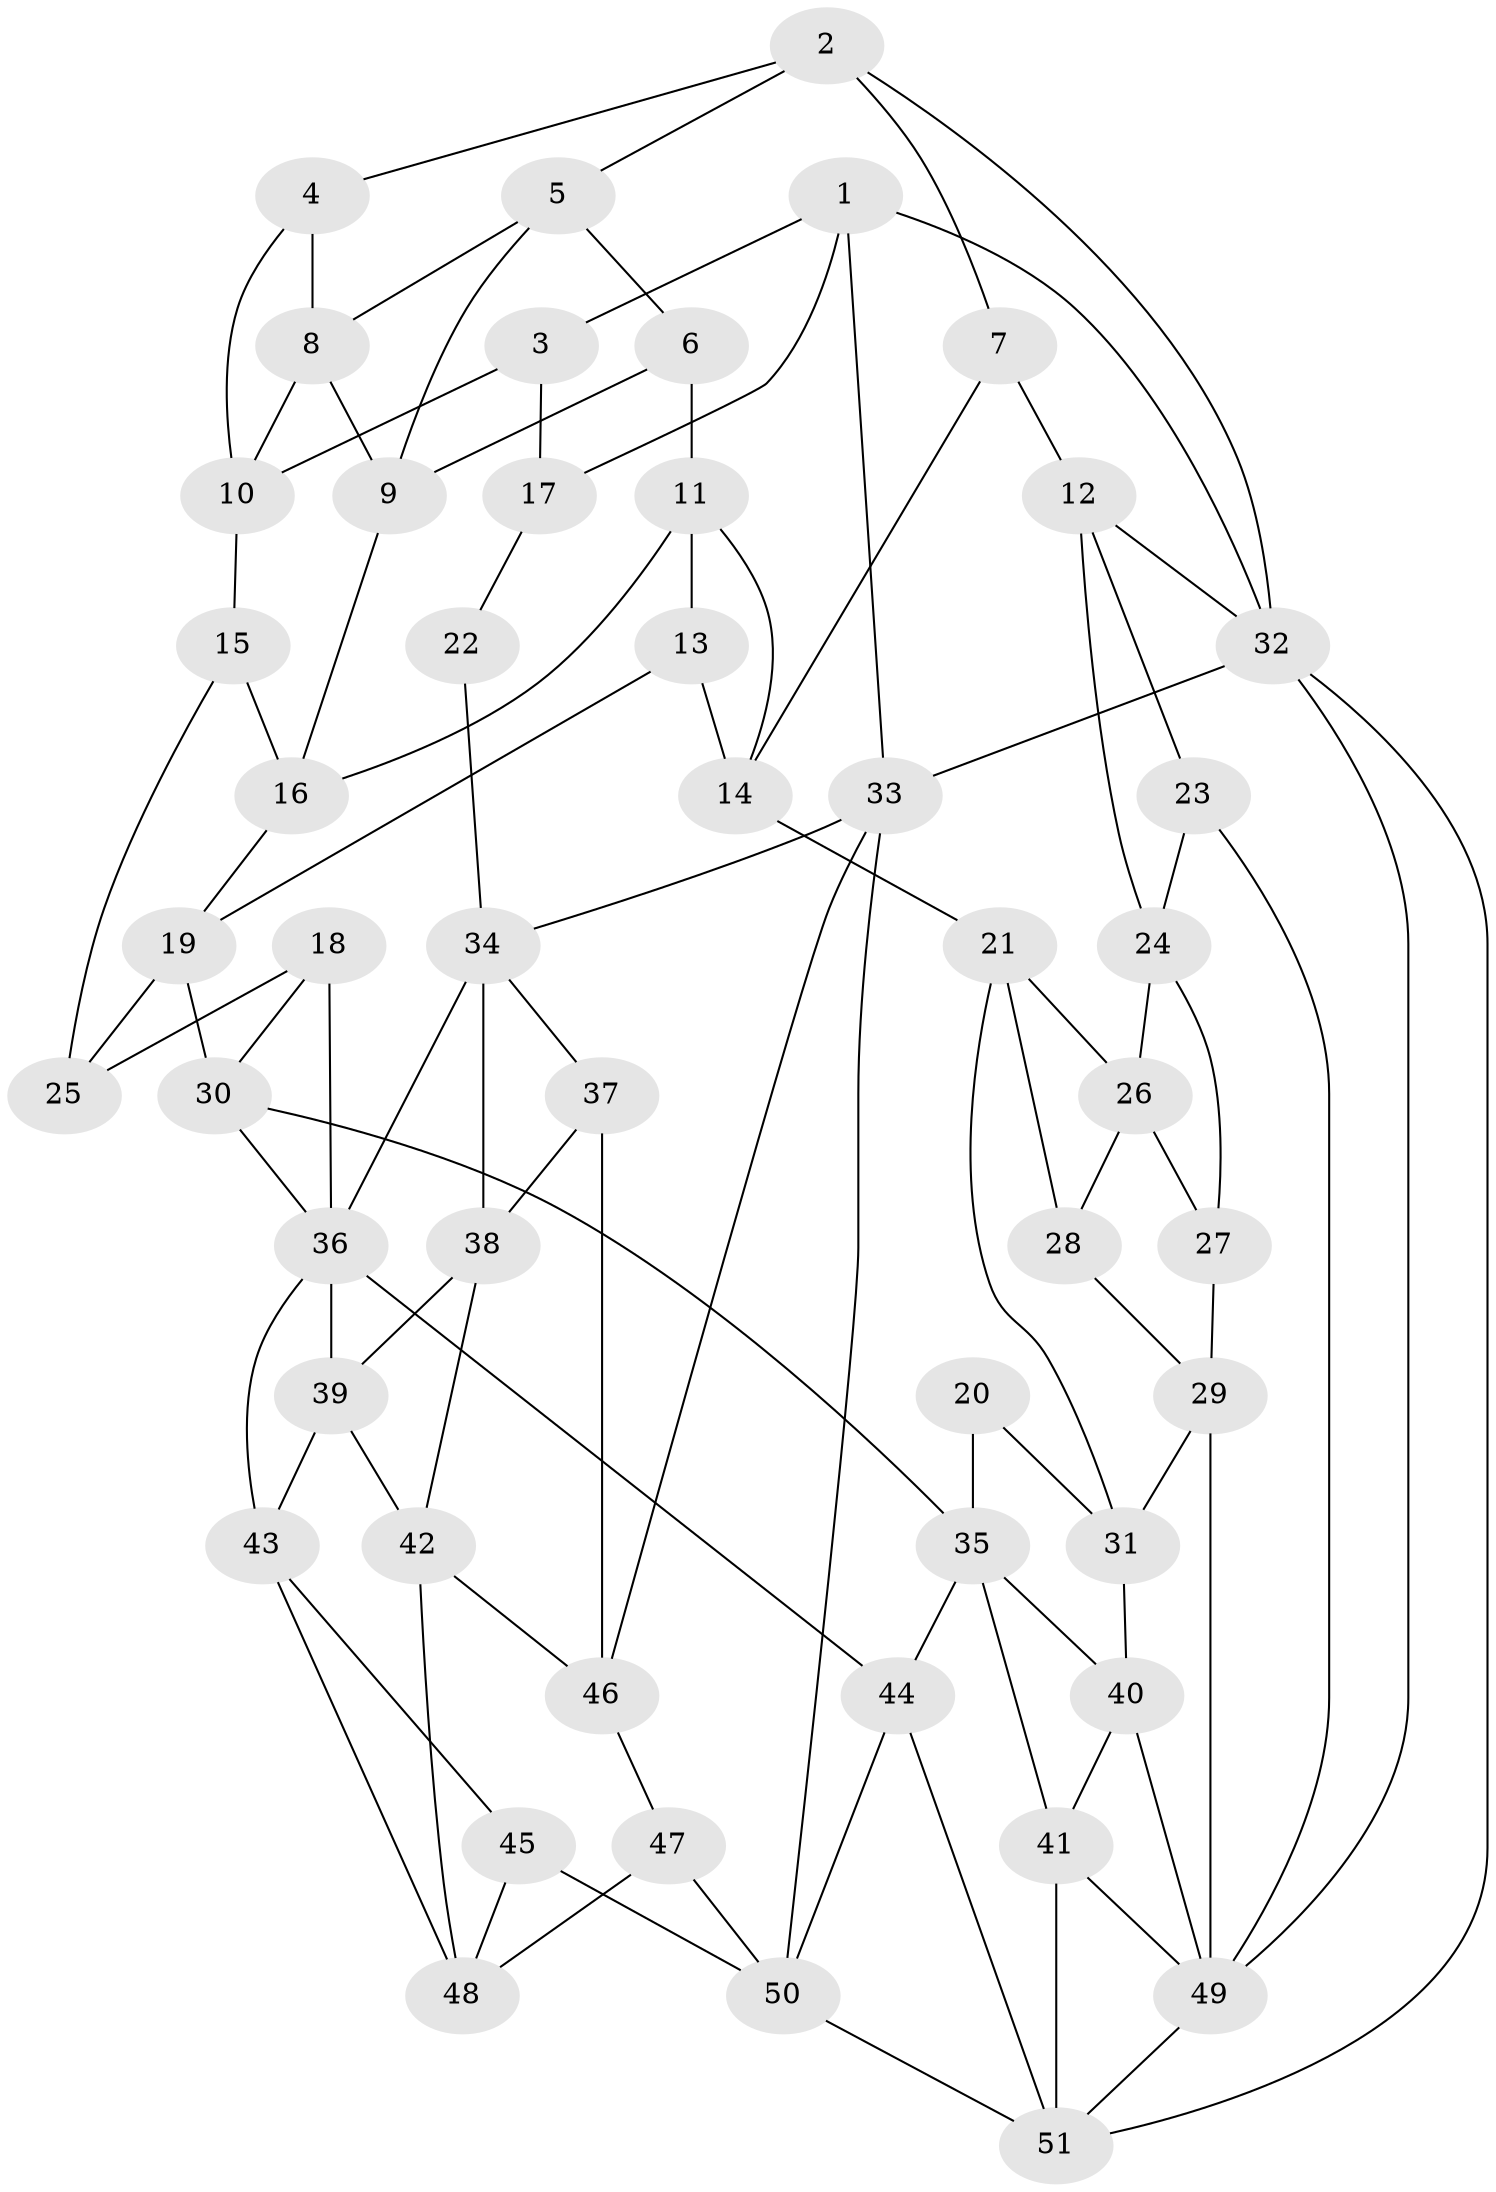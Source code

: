 // original degree distribution, {3: 0.029411764705882353, 6: 0.2647058823529412, 4: 0.2647058823529412, 5: 0.4411764705882353}
// Generated by graph-tools (version 1.1) at 2025/51/03/09/25 03:51:00]
// undirected, 51 vertices, 98 edges
graph export_dot {
graph [start="1"]
  node [color=gray90,style=filled];
  1;
  2;
  3;
  4;
  5;
  6;
  7;
  8;
  9;
  10;
  11;
  12;
  13;
  14;
  15;
  16;
  17;
  18;
  19;
  20;
  21;
  22;
  23;
  24;
  25;
  26;
  27;
  28;
  29;
  30;
  31;
  32;
  33;
  34;
  35;
  36;
  37;
  38;
  39;
  40;
  41;
  42;
  43;
  44;
  45;
  46;
  47;
  48;
  49;
  50;
  51;
  1 -- 3 [weight=1.0];
  1 -- 17 [weight=1.0];
  1 -- 32 [weight=1.0];
  1 -- 33 [weight=1.0];
  2 -- 4 [weight=1.0];
  2 -- 5 [weight=1.0];
  2 -- 7 [weight=1.0];
  2 -- 32 [weight=1.0];
  3 -- 10 [weight=1.0];
  3 -- 17 [weight=1.0];
  4 -- 8 [weight=1.0];
  4 -- 10 [weight=1.0];
  5 -- 6 [weight=1.0];
  5 -- 8 [weight=1.0];
  5 -- 9 [weight=1.0];
  6 -- 9 [weight=1.0];
  6 -- 11 [weight=1.0];
  7 -- 12 [weight=1.0];
  7 -- 14 [weight=1.0];
  8 -- 9 [weight=1.0];
  8 -- 10 [weight=1.0];
  9 -- 16 [weight=1.0];
  10 -- 15 [weight=1.0];
  11 -- 13 [weight=1.0];
  11 -- 14 [weight=1.0];
  11 -- 16 [weight=1.0];
  12 -- 23 [weight=1.0];
  12 -- 24 [weight=1.0];
  12 -- 32 [weight=1.0];
  13 -- 14 [weight=1.0];
  13 -- 19 [weight=1.0];
  14 -- 21 [weight=1.0];
  15 -- 16 [weight=1.0];
  15 -- 25 [weight=1.0];
  16 -- 19 [weight=1.0];
  17 -- 22 [weight=2.0];
  18 -- 25 [weight=1.0];
  18 -- 30 [weight=1.0];
  18 -- 36 [weight=1.0];
  19 -- 25 [weight=1.0];
  19 -- 30 [weight=1.0];
  20 -- 31 [weight=1.0];
  20 -- 35 [weight=2.0];
  21 -- 26 [weight=1.0];
  21 -- 28 [weight=1.0];
  21 -- 31 [weight=1.0];
  22 -- 34 [weight=2.0];
  23 -- 24 [weight=1.0];
  23 -- 49 [weight=1.0];
  24 -- 26 [weight=1.0];
  24 -- 27 [weight=1.0];
  26 -- 27 [weight=1.0];
  26 -- 28 [weight=1.0];
  27 -- 29 [weight=1.0];
  28 -- 29 [weight=1.0];
  29 -- 31 [weight=1.0];
  29 -- 49 [weight=1.0];
  30 -- 35 [weight=1.0];
  30 -- 36 [weight=1.0];
  31 -- 40 [weight=1.0];
  32 -- 33 [weight=1.0];
  32 -- 49 [weight=1.0];
  32 -- 51 [weight=1.0];
  33 -- 34 [weight=1.0];
  33 -- 46 [weight=1.0];
  33 -- 50 [weight=1.0];
  34 -- 36 [weight=1.0];
  34 -- 37 [weight=1.0];
  34 -- 38 [weight=1.0];
  35 -- 40 [weight=1.0];
  35 -- 41 [weight=1.0];
  35 -- 44 [weight=1.0];
  36 -- 39 [weight=1.0];
  36 -- 43 [weight=1.0];
  36 -- 44 [weight=1.0];
  37 -- 38 [weight=1.0];
  37 -- 46 [weight=1.0];
  38 -- 39 [weight=1.0];
  38 -- 42 [weight=1.0];
  39 -- 42 [weight=1.0];
  39 -- 43 [weight=1.0];
  40 -- 41 [weight=1.0];
  40 -- 49 [weight=1.0];
  41 -- 49 [weight=1.0];
  41 -- 51 [weight=1.0];
  42 -- 46 [weight=1.0];
  42 -- 48 [weight=1.0];
  43 -- 45 [weight=1.0];
  43 -- 48 [weight=1.0];
  44 -- 50 [weight=1.0];
  44 -- 51 [weight=1.0];
  45 -- 48 [weight=1.0];
  45 -- 50 [weight=1.0];
  46 -- 47 [weight=1.0];
  47 -- 48 [weight=1.0];
  47 -- 50 [weight=1.0];
  49 -- 51 [weight=1.0];
  50 -- 51 [weight=1.0];
}
